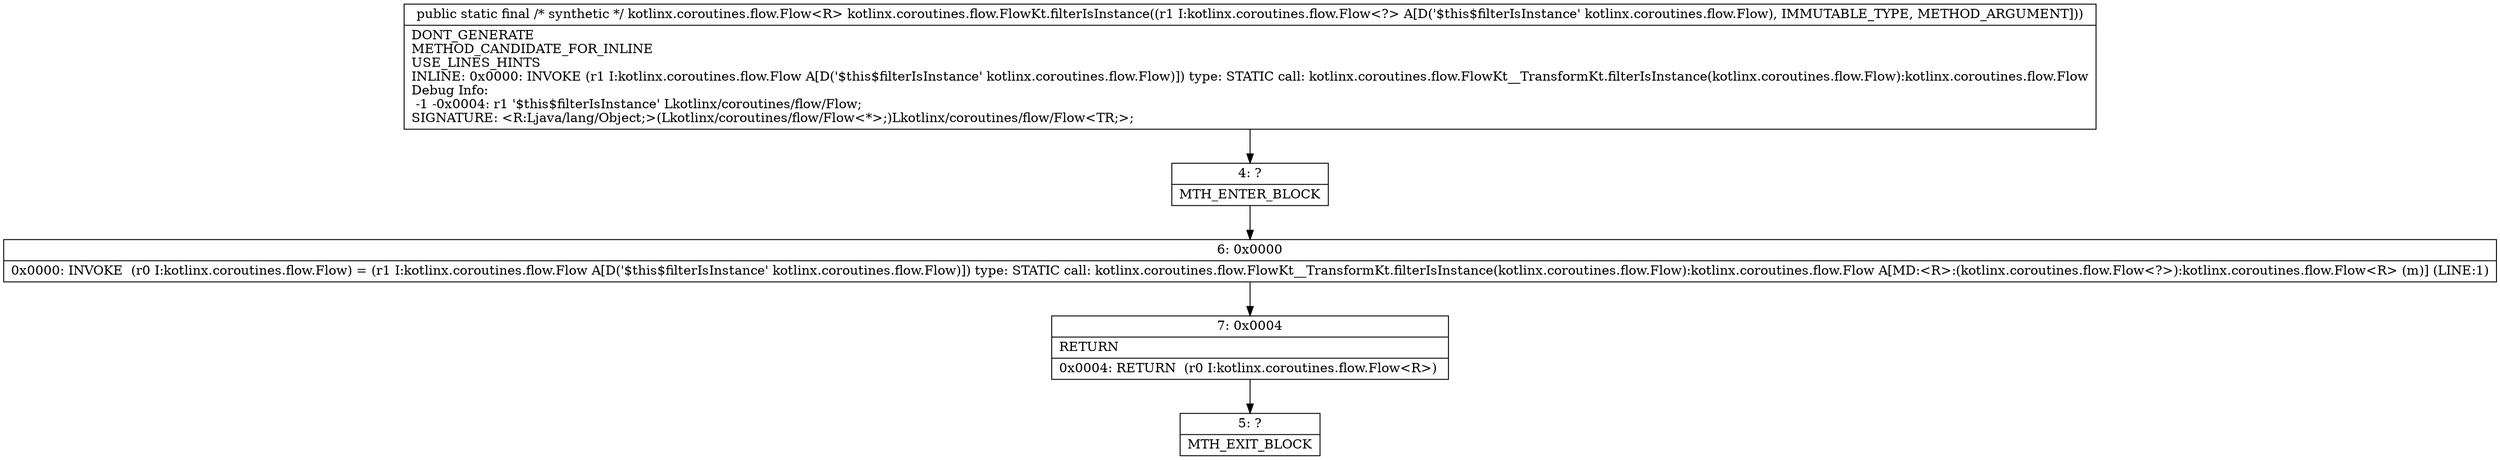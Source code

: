 digraph "CFG forkotlinx.coroutines.flow.FlowKt.filterIsInstance(Lkotlinx\/coroutines\/flow\/Flow;)Lkotlinx\/coroutines\/flow\/Flow;" {
Node_4 [shape=record,label="{4\:\ ?|MTH_ENTER_BLOCK\l}"];
Node_6 [shape=record,label="{6\:\ 0x0000|0x0000: INVOKE  (r0 I:kotlinx.coroutines.flow.Flow) = (r1 I:kotlinx.coroutines.flow.Flow A[D('$this$filterIsInstance' kotlinx.coroutines.flow.Flow)]) type: STATIC call: kotlinx.coroutines.flow.FlowKt__TransformKt.filterIsInstance(kotlinx.coroutines.flow.Flow):kotlinx.coroutines.flow.Flow A[MD:\<R\>:(kotlinx.coroutines.flow.Flow\<?\>):kotlinx.coroutines.flow.Flow\<R\> (m)] (LINE:1)\l}"];
Node_7 [shape=record,label="{7\:\ 0x0004|RETURN\l|0x0004: RETURN  (r0 I:kotlinx.coroutines.flow.Flow\<R\>) \l}"];
Node_5 [shape=record,label="{5\:\ ?|MTH_EXIT_BLOCK\l}"];
MethodNode[shape=record,label="{public static final \/* synthetic *\/ kotlinx.coroutines.flow.Flow\<R\> kotlinx.coroutines.flow.FlowKt.filterIsInstance((r1 I:kotlinx.coroutines.flow.Flow\<?\> A[D('$this$filterIsInstance' kotlinx.coroutines.flow.Flow), IMMUTABLE_TYPE, METHOD_ARGUMENT]))  | DONT_GENERATE\lMETHOD_CANDIDATE_FOR_INLINE\lUSE_LINES_HINTS\lINLINE: 0x0000: INVOKE  (r1 I:kotlinx.coroutines.flow.Flow A[D('$this$filterIsInstance' kotlinx.coroutines.flow.Flow)]) type: STATIC call: kotlinx.coroutines.flow.FlowKt__TransformKt.filterIsInstance(kotlinx.coroutines.flow.Flow):kotlinx.coroutines.flow.Flow\lDebug Info:\l  \-1 \-0x0004: r1 '$this$filterIsInstance' Lkotlinx\/coroutines\/flow\/Flow;\lSIGNATURE: \<R:Ljava\/lang\/Object;\>(Lkotlinx\/coroutines\/flow\/Flow\<*\>;)Lkotlinx\/coroutines\/flow\/Flow\<TR;\>;\l}"];
MethodNode -> Node_4;Node_4 -> Node_6;
Node_6 -> Node_7;
Node_7 -> Node_5;
}

